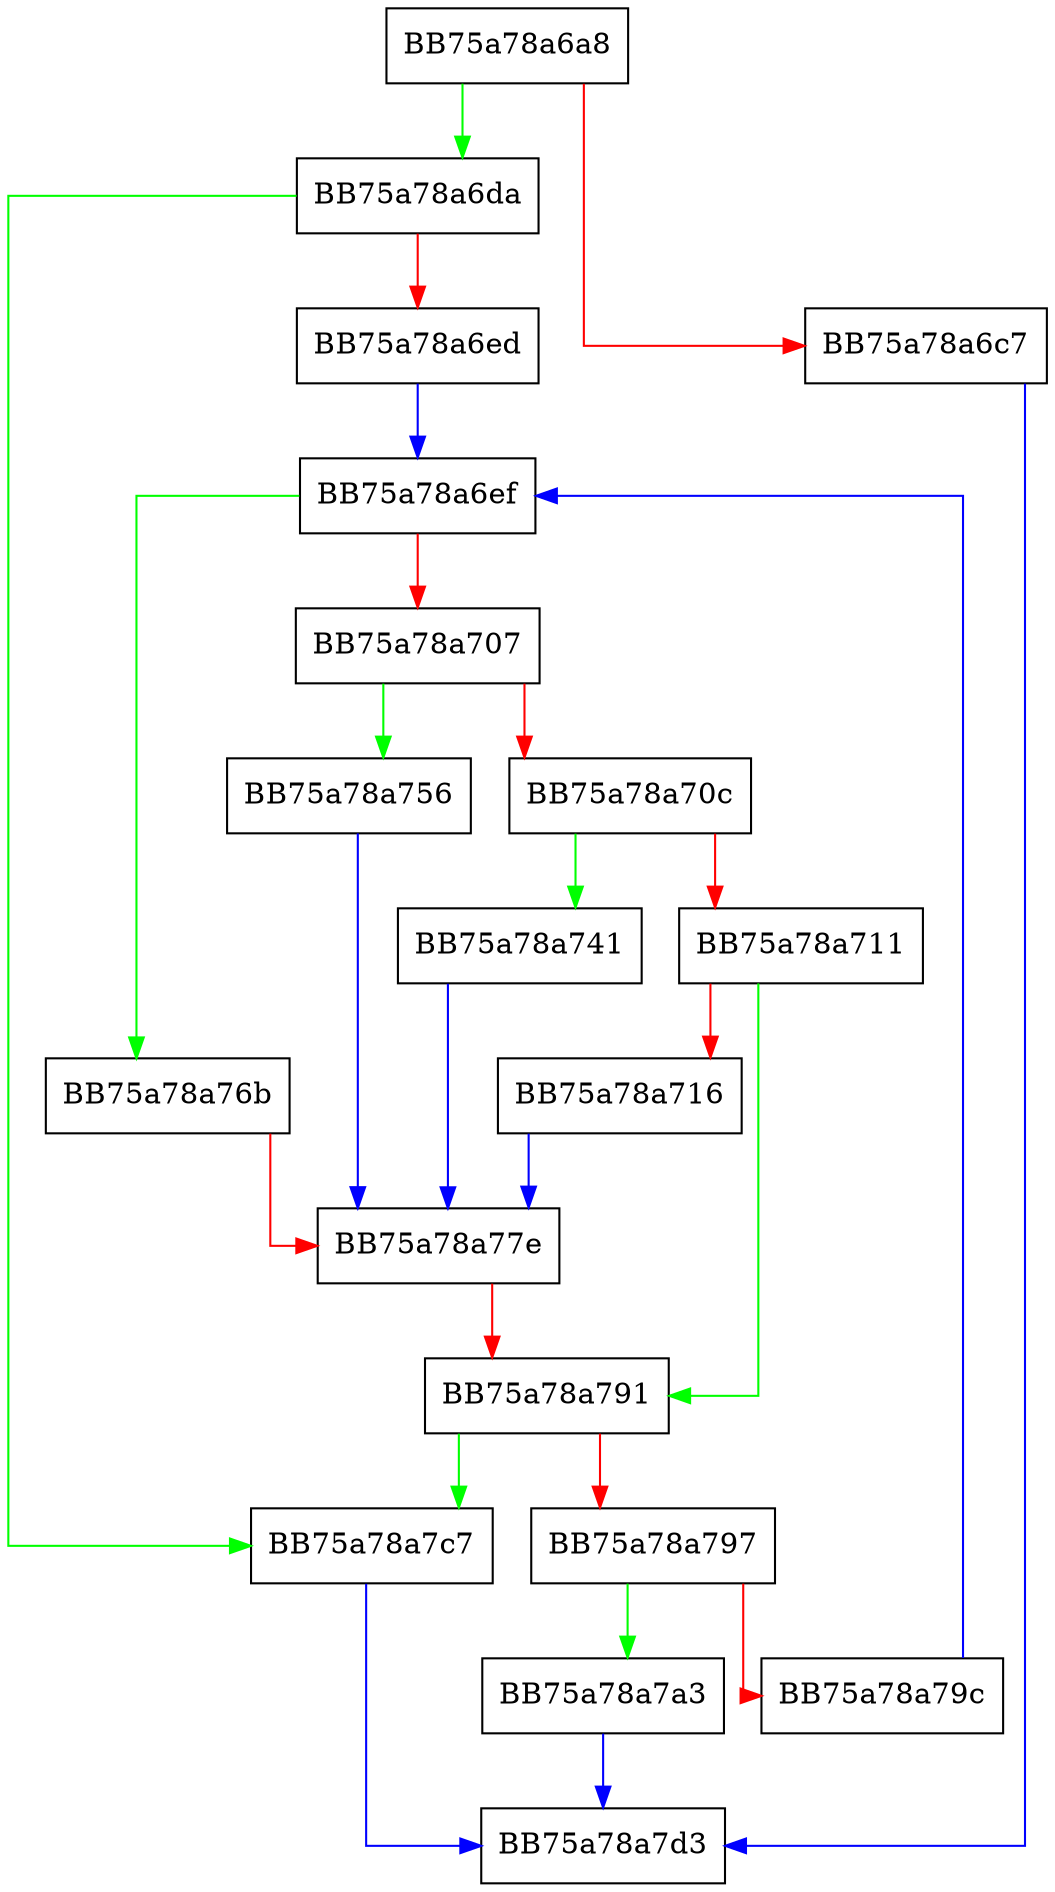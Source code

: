 digraph getValueObject {
  node [shape="box"];
  graph [splines=ortho];
  BB75a78a6a8 -> BB75a78a6da [color="green"];
  BB75a78a6a8 -> BB75a78a6c7 [color="red"];
  BB75a78a6c7 -> BB75a78a7d3 [color="blue"];
  BB75a78a6da -> BB75a78a7c7 [color="green"];
  BB75a78a6da -> BB75a78a6ed [color="red"];
  BB75a78a6ed -> BB75a78a6ef [color="blue"];
  BB75a78a6ef -> BB75a78a76b [color="green"];
  BB75a78a6ef -> BB75a78a707 [color="red"];
  BB75a78a707 -> BB75a78a756 [color="green"];
  BB75a78a707 -> BB75a78a70c [color="red"];
  BB75a78a70c -> BB75a78a741 [color="green"];
  BB75a78a70c -> BB75a78a711 [color="red"];
  BB75a78a711 -> BB75a78a791 [color="green"];
  BB75a78a711 -> BB75a78a716 [color="red"];
  BB75a78a716 -> BB75a78a77e [color="blue"];
  BB75a78a741 -> BB75a78a77e [color="blue"];
  BB75a78a756 -> BB75a78a77e [color="blue"];
  BB75a78a76b -> BB75a78a77e [color="red"];
  BB75a78a77e -> BB75a78a791 [color="red"];
  BB75a78a791 -> BB75a78a7c7 [color="green"];
  BB75a78a791 -> BB75a78a797 [color="red"];
  BB75a78a797 -> BB75a78a7a3 [color="green"];
  BB75a78a797 -> BB75a78a79c [color="red"];
  BB75a78a79c -> BB75a78a6ef [color="blue"];
  BB75a78a7a3 -> BB75a78a7d3 [color="blue"];
  BB75a78a7c7 -> BB75a78a7d3 [color="blue"];
}